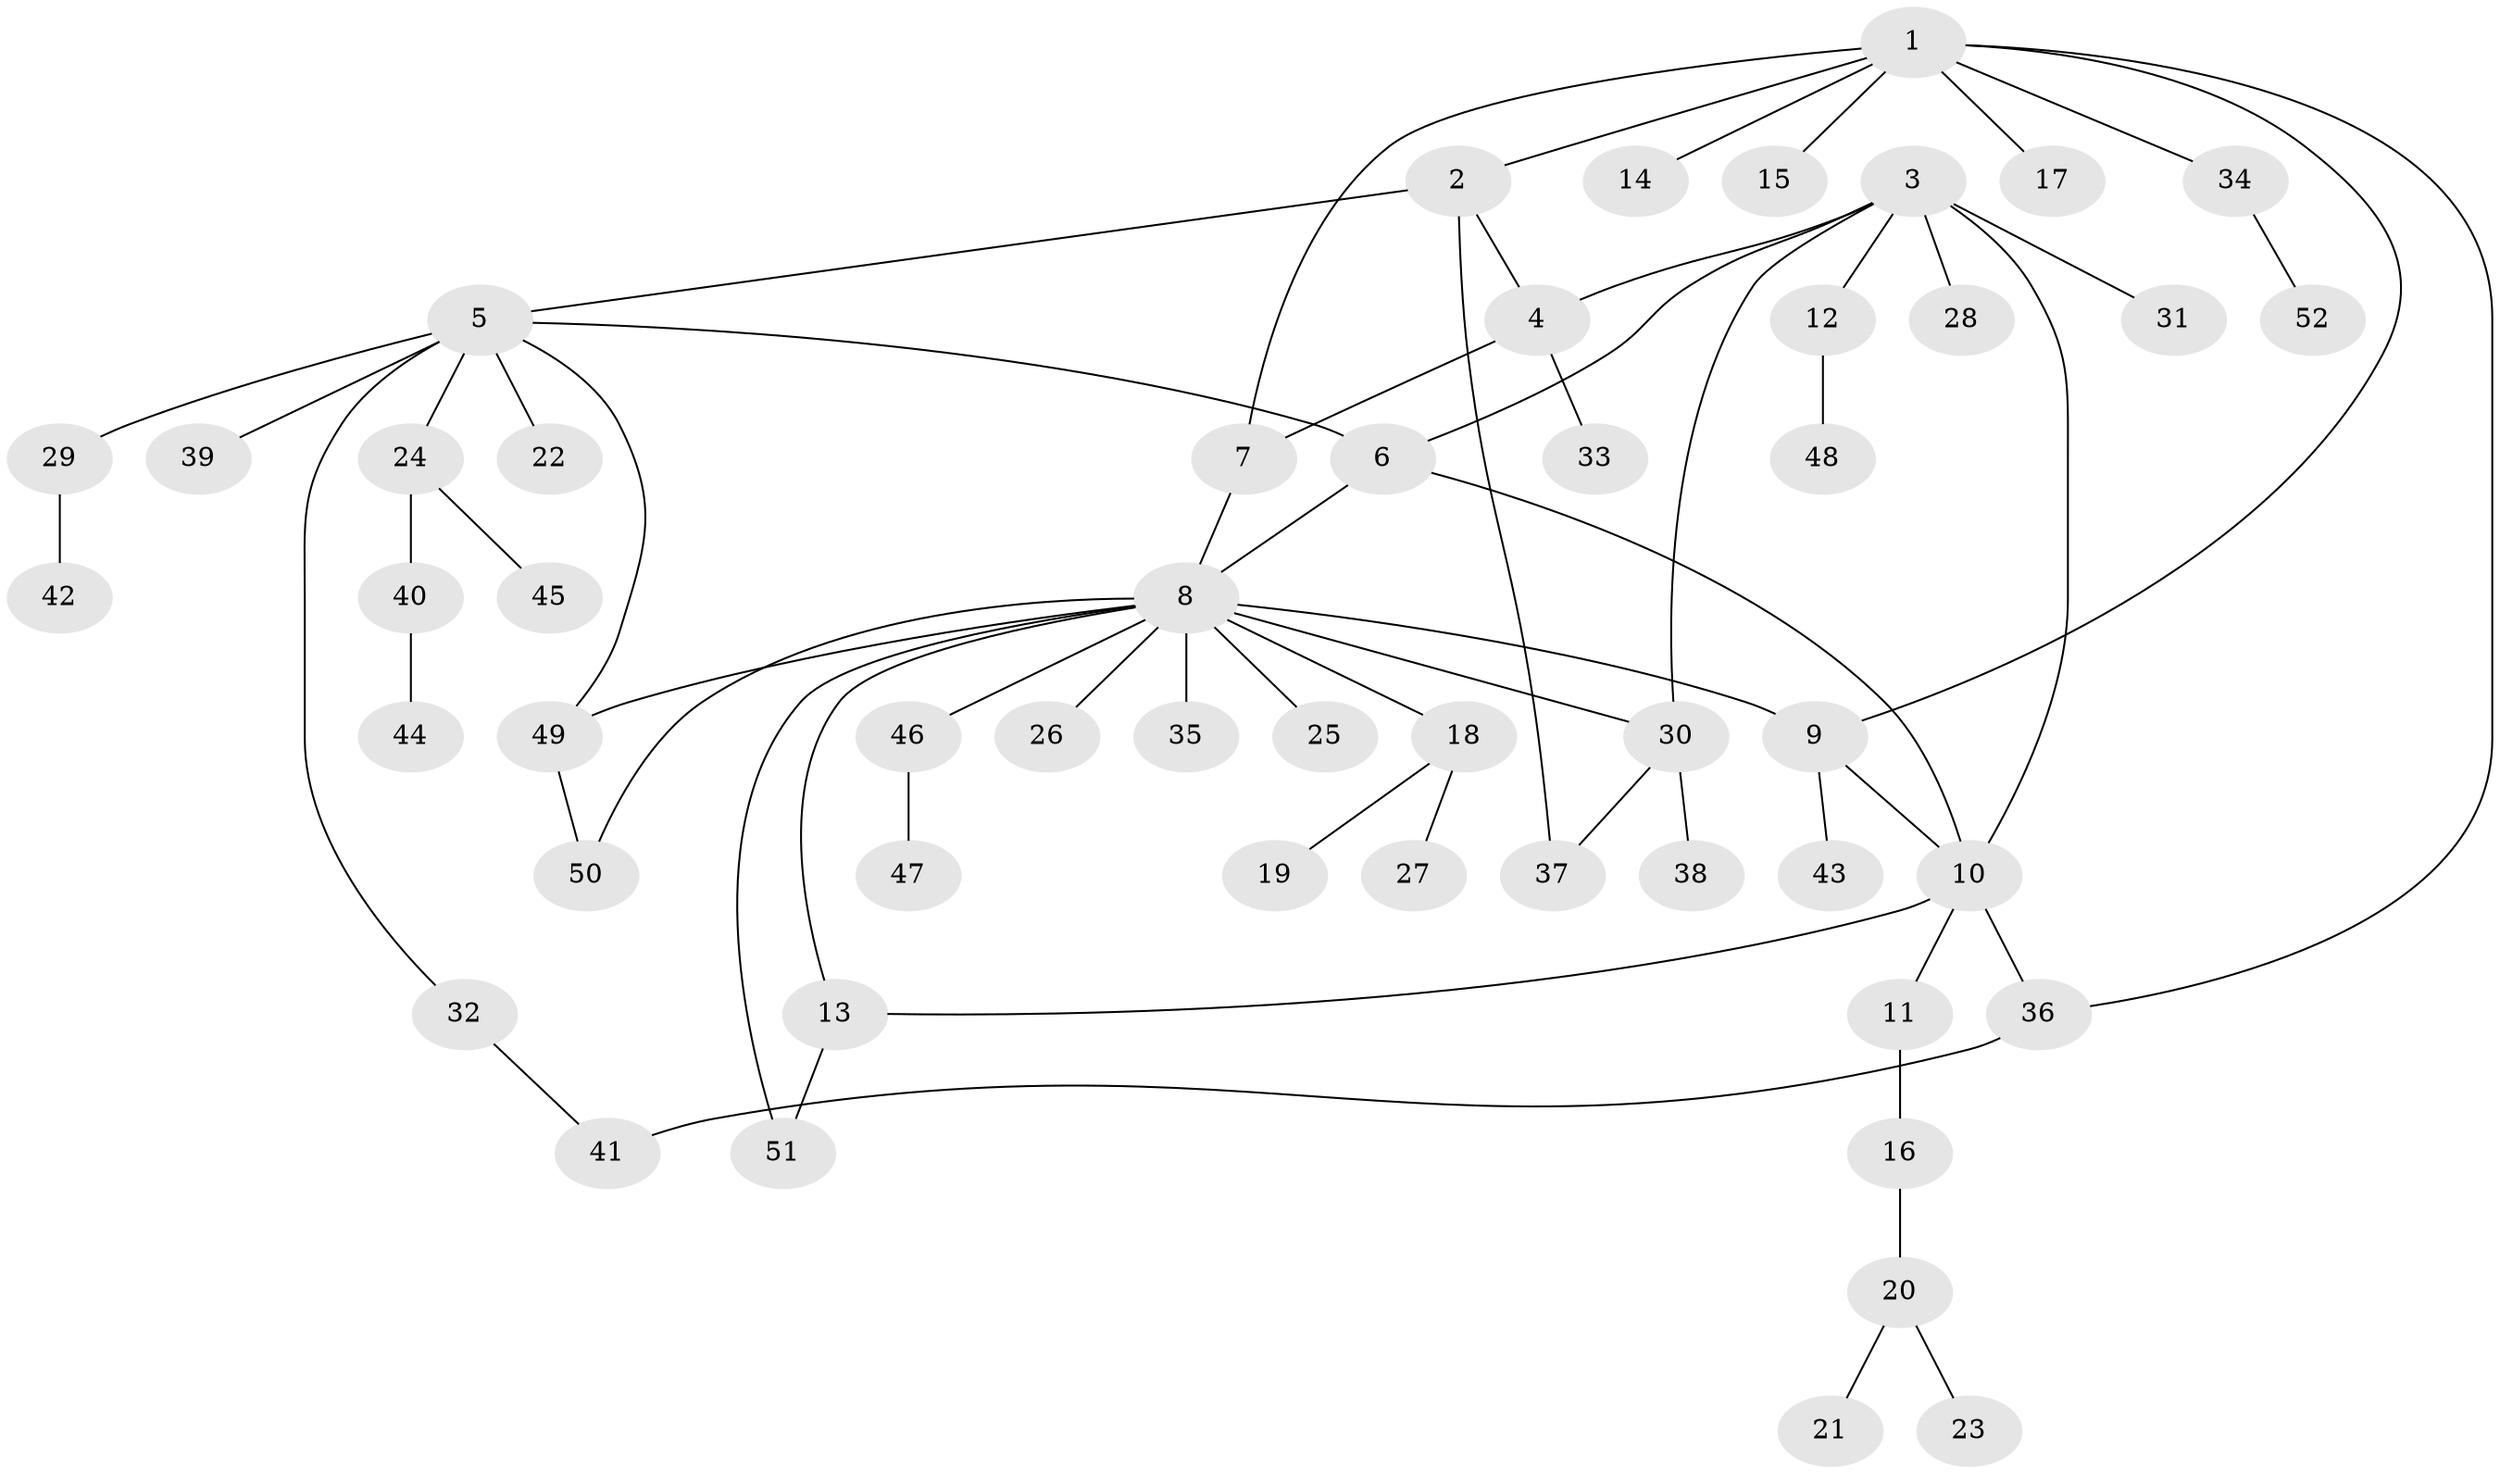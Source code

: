 // coarse degree distribution, {9: 0.05, 5: 0.05, 6: 0.05, 4: 0.05, 2: 0.15, 10: 0.05, 1: 0.55, 3: 0.05}
// Generated by graph-tools (version 1.1) at 2025/19/03/04/25 18:19:44]
// undirected, 52 vertices, 65 edges
graph export_dot {
graph [start="1"]
  node [color=gray90,style=filled];
  1;
  2;
  3;
  4;
  5;
  6;
  7;
  8;
  9;
  10;
  11;
  12;
  13;
  14;
  15;
  16;
  17;
  18;
  19;
  20;
  21;
  22;
  23;
  24;
  25;
  26;
  27;
  28;
  29;
  30;
  31;
  32;
  33;
  34;
  35;
  36;
  37;
  38;
  39;
  40;
  41;
  42;
  43;
  44;
  45;
  46;
  47;
  48;
  49;
  50;
  51;
  52;
  1 -- 2;
  1 -- 7;
  1 -- 9;
  1 -- 14;
  1 -- 15;
  1 -- 17;
  1 -- 34;
  1 -- 36;
  2 -- 4;
  2 -- 5;
  2 -- 37;
  3 -- 4;
  3 -- 6;
  3 -- 10;
  3 -- 12;
  3 -- 28;
  3 -- 30;
  3 -- 31;
  4 -- 7;
  4 -- 33;
  5 -- 6;
  5 -- 22;
  5 -- 24;
  5 -- 29;
  5 -- 32;
  5 -- 39;
  5 -- 49;
  6 -- 8;
  6 -- 10;
  7 -- 8;
  8 -- 9;
  8 -- 13;
  8 -- 18;
  8 -- 25;
  8 -- 26;
  8 -- 30;
  8 -- 35;
  8 -- 46;
  8 -- 49;
  8 -- 50;
  8 -- 51;
  9 -- 10;
  9 -- 43;
  10 -- 11;
  10 -- 13;
  10 -- 36;
  11 -- 16;
  12 -- 48;
  13 -- 51;
  16 -- 20;
  18 -- 19;
  18 -- 27;
  20 -- 21;
  20 -- 23;
  24 -- 40;
  24 -- 45;
  29 -- 42;
  30 -- 37;
  30 -- 38;
  32 -- 41;
  34 -- 52;
  36 -- 41;
  40 -- 44;
  46 -- 47;
  49 -- 50;
}
